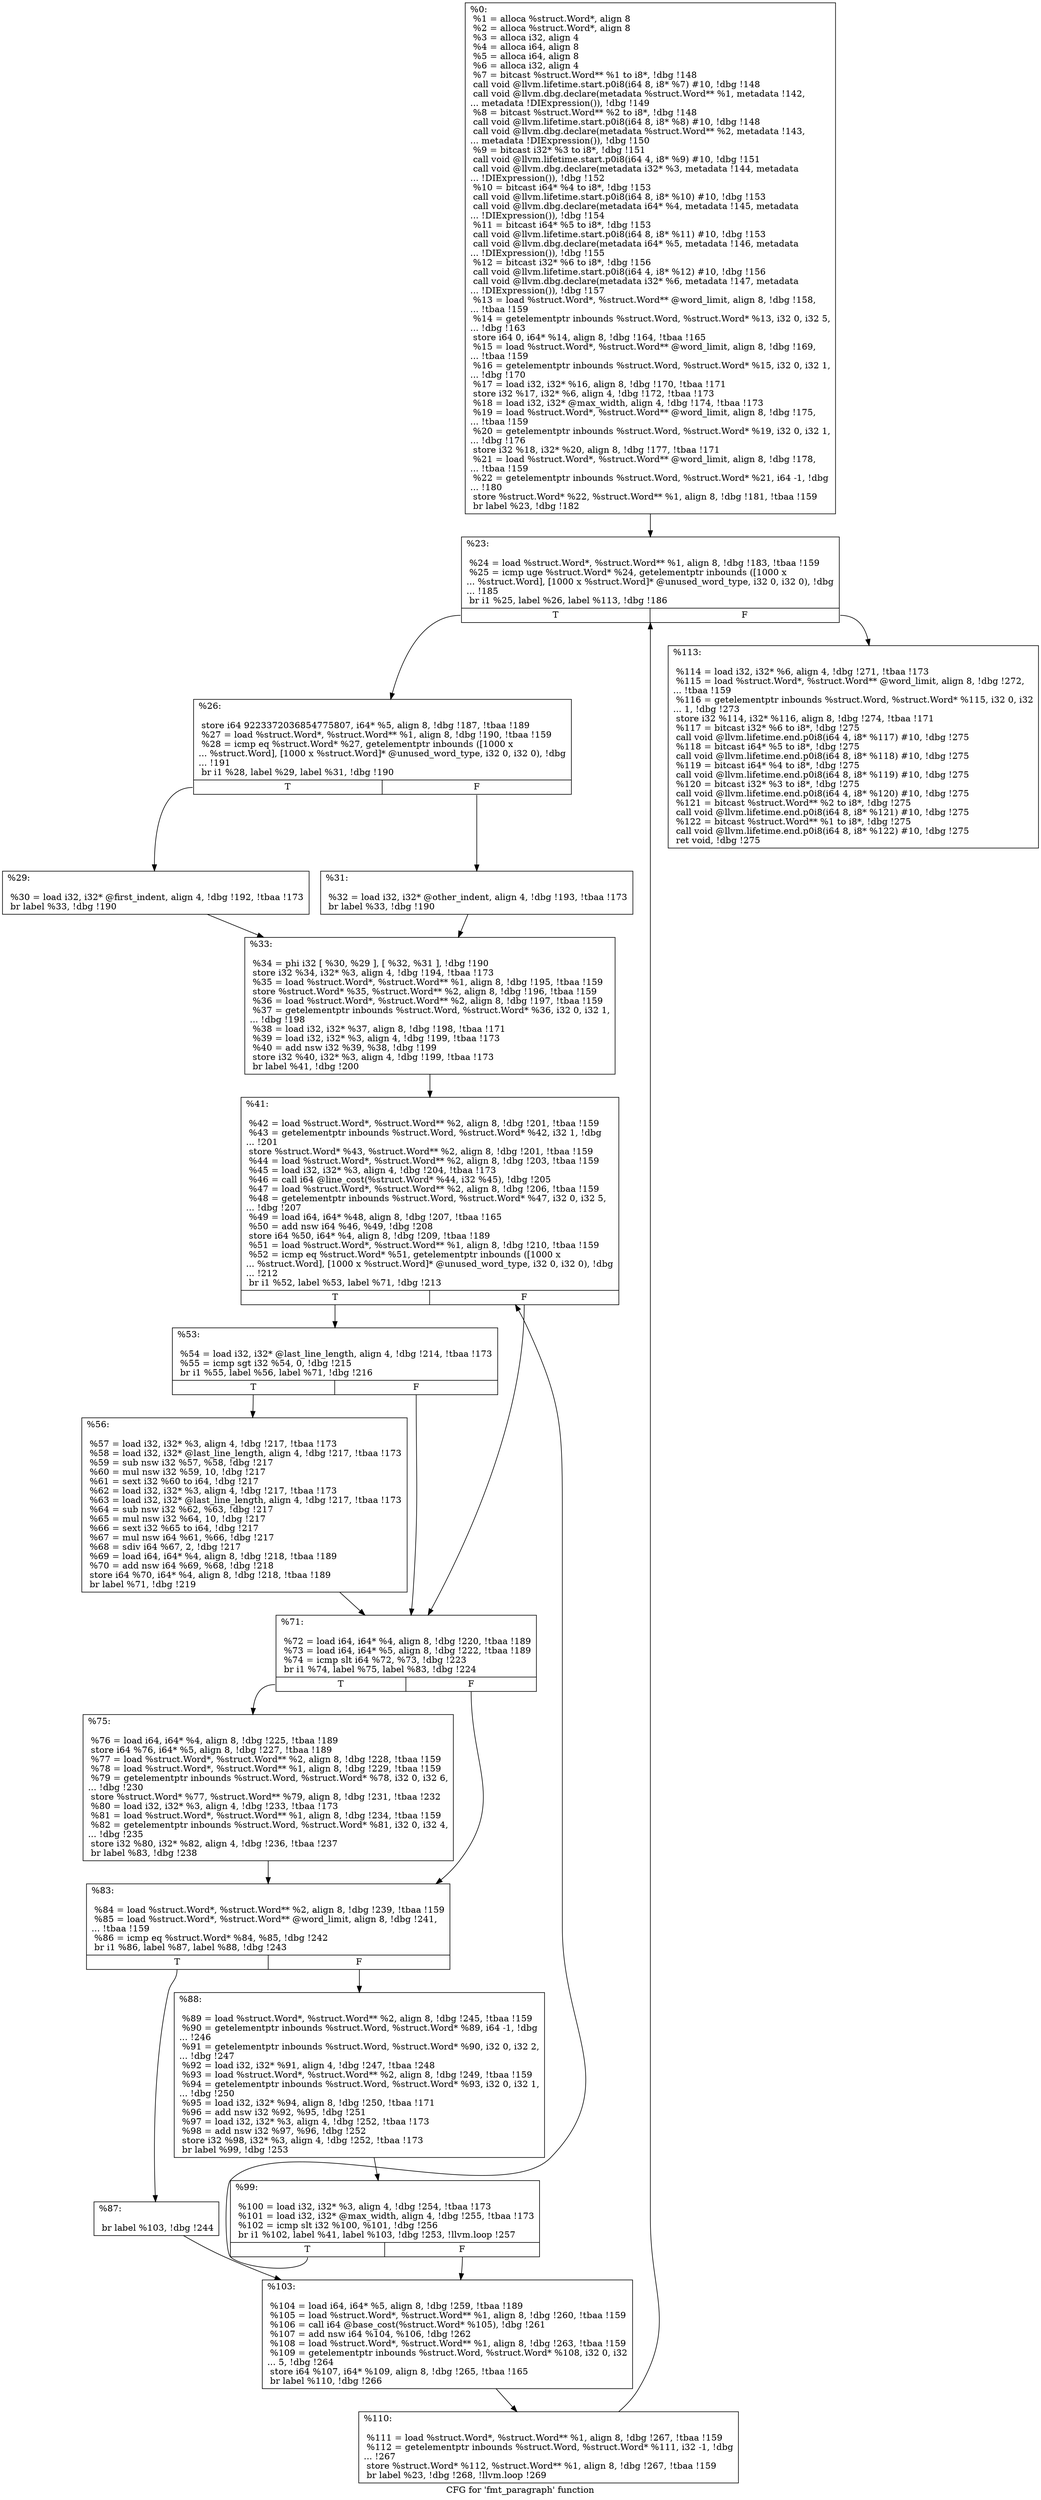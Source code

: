 digraph "CFG for 'fmt_paragraph' function" {
	label="CFG for 'fmt_paragraph' function";

	Node0xbc1a10 [shape=record,label="{%0:\l  %1 = alloca %struct.Word*, align 8\l  %2 = alloca %struct.Word*, align 8\l  %3 = alloca i32, align 4\l  %4 = alloca i64, align 8\l  %5 = alloca i64, align 8\l  %6 = alloca i32, align 4\l  %7 = bitcast %struct.Word** %1 to i8*, !dbg !148\l  call void @llvm.lifetime.start.p0i8(i64 8, i8* %7) #10, !dbg !148\l  call void @llvm.dbg.declare(metadata %struct.Word** %1, metadata !142,\l... metadata !DIExpression()), !dbg !149\l  %8 = bitcast %struct.Word** %2 to i8*, !dbg !148\l  call void @llvm.lifetime.start.p0i8(i64 8, i8* %8) #10, !dbg !148\l  call void @llvm.dbg.declare(metadata %struct.Word** %2, metadata !143,\l... metadata !DIExpression()), !dbg !150\l  %9 = bitcast i32* %3 to i8*, !dbg !151\l  call void @llvm.lifetime.start.p0i8(i64 4, i8* %9) #10, !dbg !151\l  call void @llvm.dbg.declare(metadata i32* %3, metadata !144, metadata\l... !DIExpression()), !dbg !152\l  %10 = bitcast i64* %4 to i8*, !dbg !153\l  call void @llvm.lifetime.start.p0i8(i64 8, i8* %10) #10, !dbg !153\l  call void @llvm.dbg.declare(metadata i64* %4, metadata !145, metadata\l... !DIExpression()), !dbg !154\l  %11 = bitcast i64* %5 to i8*, !dbg !153\l  call void @llvm.lifetime.start.p0i8(i64 8, i8* %11) #10, !dbg !153\l  call void @llvm.dbg.declare(metadata i64* %5, metadata !146, metadata\l... !DIExpression()), !dbg !155\l  %12 = bitcast i32* %6 to i8*, !dbg !156\l  call void @llvm.lifetime.start.p0i8(i64 4, i8* %12) #10, !dbg !156\l  call void @llvm.dbg.declare(metadata i32* %6, metadata !147, metadata\l... !DIExpression()), !dbg !157\l  %13 = load %struct.Word*, %struct.Word** @word_limit, align 8, !dbg !158,\l... !tbaa !159\l  %14 = getelementptr inbounds %struct.Word, %struct.Word* %13, i32 0, i32 5,\l... !dbg !163\l  store i64 0, i64* %14, align 8, !dbg !164, !tbaa !165\l  %15 = load %struct.Word*, %struct.Word** @word_limit, align 8, !dbg !169,\l... !tbaa !159\l  %16 = getelementptr inbounds %struct.Word, %struct.Word* %15, i32 0, i32 1,\l... !dbg !170\l  %17 = load i32, i32* %16, align 8, !dbg !170, !tbaa !171\l  store i32 %17, i32* %6, align 4, !dbg !172, !tbaa !173\l  %18 = load i32, i32* @max_width, align 4, !dbg !174, !tbaa !173\l  %19 = load %struct.Word*, %struct.Word** @word_limit, align 8, !dbg !175,\l... !tbaa !159\l  %20 = getelementptr inbounds %struct.Word, %struct.Word* %19, i32 0, i32 1,\l... !dbg !176\l  store i32 %18, i32* %20, align 8, !dbg !177, !tbaa !171\l  %21 = load %struct.Word*, %struct.Word** @word_limit, align 8, !dbg !178,\l... !tbaa !159\l  %22 = getelementptr inbounds %struct.Word, %struct.Word* %21, i64 -1, !dbg\l... !180\l  store %struct.Word* %22, %struct.Word** %1, align 8, !dbg !181, !tbaa !159\l  br label %23, !dbg !182\l}"];
	Node0xbc1a10 -> Node0xbc1b00;
	Node0xbc1b00 [shape=record,label="{%23:\l\l  %24 = load %struct.Word*, %struct.Word** %1, align 8, !dbg !183, !tbaa !159\l  %25 = icmp uge %struct.Word* %24, getelementptr inbounds ([1000 x\l... %struct.Word], [1000 x %struct.Word]* @unused_word_type, i32 0, i32 0), !dbg\l... !185\l  br i1 %25, label %26, label %113, !dbg !186\l|{<s0>T|<s1>F}}"];
	Node0xbc1b00:s0 -> Node0xbc1b50;
	Node0xbc1b00:s1 -> Node0xbc2000;
	Node0xbc1b50 [shape=record,label="{%26:\l\l  store i64 9223372036854775807, i64* %5, align 8, !dbg !187, !tbaa !189\l  %27 = load %struct.Word*, %struct.Word** %1, align 8, !dbg !190, !tbaa !159\l  %28 = icmp eq %struct.Word* %27, getelementptr inbounds ([1000 x\l... %struct.Word], [1000 x %struct.Word]* @unused_word_type, i32 0, i32 0), !dbg\l... !191\l  br i1 %28, label %29, label %31, !dbg !190\l|{<s0>T|<s1>F}}"];
	Node0xbc1b50:s0 -> Node0xbc1ba0;
	Node0xbc1b50:s1 -> Node0xbc1bf0;
	Node0xbc1ba0 [shape=record,label="{%29:\l\l  %30 = load i32, i32* @first_indent, align 4, !dbg !192, !tbaa !173\l  br label %33, !dbg !190\l}"];
	Node0xbc1ba0 -> Node0xbc1c40;
	Node0xbc1bf0 [shape=record,label="{%31:\l\l  %32 = load i32, i32* @other_indent, align 4, !dbg !193, !tbaa !173\l  br label %33, !dbg !190\l}"];
	Node0xbc1bf0 -> Node0xbc1c40;
	Node0xbc1c40 [shape=record,label="{%33:\l\l  %34 = phi i32 [ %30, %29 ], [ %32, %31 ], !dbg !190\l  store i32 %34, i32* %3, align 4, !dbg !194, !tbaa !173\l  %35 = load %struct.Word*, %struct.Word** %1, align 8, !dbg !195, !tbaa !159\l  store %struct.Word* %35, %struct.Word** %2, align 8, !dbg !196, !tbaa !159\l  %36 = load %struct.Word*, %struct.Word** %2, align 8, !dbg !197, !tbaa !159\l  %37 = getelementptr inbounds %struct.Word, %struct.Word* %36, i32 0, i32 1,\l... !dbg !198\l  %38 = load i32, i32* %37, align 8, !dbg !198, !tbaa !171\l  %39 = load i32, i32* %3, align 4, !dbg !199, !tbaa !173\l  %40 = add nsw i32 %39, %38, !dbg !199\l  store i32 %40, i32* %3, align 4, !dbg !199, !tbaa !173\l  br label %41, !dbg !200\l}"];
	Node0xbc1c40 -> Node0xbc1c90;
	Node0xbc1c90 [shape=record,label="{%41:\l\l  %42 = load %struct.Word*, %struct.Word** %2, align 8, !dbg !201, !tbaa !159\l  %43 = getelementptr inbounds %struct.Word, %struct.Word* %42, i32 1, !dbg\l... !201\l  store %struct.Word* %43, %struct.Word** %2, align 8, !dbg !201, !tbaa !159\l  %44 = load %struct.Word*, %struct.Word** %2, align 8, !dbg !203, !tbaa !159\l  %45 = load i32, i32* %3, align 4, !dbg !204, !tbaa !173\l  %46 = call i64 @line_cost(%struct.Word* %44, i32 %45), !dbg !205\l  %47 = load %struct.Word*, %struct.Word** %2, align 8, !dbg !206, !tbaa !159\l  %48 = getelementptr inbounds %struct.Word, %struct.Word* %47, i32 0, i32 5,\l... !dbg !207\l  %49 = load i64, i64* %48, align 8, !dbg !207, !tbaa !165\l  %50 = add nsw i64 %46, %49, !dbg !208\l  store i64 %50, i64* %4, align 8, !dbg !209, !tbaa !189\l  %51 = load %struct.Word*, %struct.Word** %1, align 8, !dbg !210, !tbaa !159\l  %52 = icmp eq %struct.Word* %51, getelementptr inbounds ([1000 x\l... %struct.Word], [1000 x %struct.Word]* @unused_word_type, i32 0, i32 0), !dbg\l... !212\l  br i1 %52, label %53, label %71, !dbg !213\l|{<s0>T|<s1>F}}"];
	Node0xbc1c90:s0 -> Node0xbc1ce0;
	Node0xbc1c90:s1 -> Node0xbc1d80;
	Node0xbc1ce0 [shape=record,label="{%53:\l\l  %54 = load i32, i32* @last_line_length, align 4, !dbg !214, !tbaa !173\l  %55 = icmp sgt i32 %54, 0, !dbg !215\l  br i1 %55, label %56, label %71, !dbg !216\l|{<s0>T|<s1>F}}"];
	Node0xbc1ce0:s0 -> Node0xbc1d30;
	Node0xbc1ce0:s1 -> Node0xbc1d80;
	Node0xbc1d30 [shape=record,label="{%56:\l\l  %57 = load i32, i32* %3, align 4, !dbg !217, !tbaa !173\l  %58 = load i32, i32* @last_line_length, align 4, !dbg !217, !tbaa !173\l  %59 = sub nsw i32 %57, %58, !dbg !217\l  %60 = mul nsw i32 %59, 10, !dbg !217\l  %61 = sext i32 %60 to i64, !dbg !217\l  %62 = load i32, i32* %3, align 4, !dbg !217, !tbaa !173\l  %63 = load i32, i32* @last_line_length, align 4, !dbg !217, !tbaa !173\l  %64 = sub nsw i32 %62, %63, !dbg !217\l  %65 = mul nsw i32 %64, 10, !dbg !217\l  %66 = sext i32 %65 to i64, !dbg !217\l  %67 = mul nsw i64 %61, %66, !dbg !217\l  %68 = sdiv i64 %67, 2, !dbg !217\l  %69 = load i64, i64* %4, align 8, !dbg !218, !tbaa !189\l  %70 = add nsw i64 %69, %68, !dbg !218\l  store i64 %70, i64* %4, align 8, !dbg !218, !tbaa !189\l  br label %71, !dbg !219\l}"];
	Node0xbc1d30 -> Node0xbc1d80;
	Node0xbc1d80 [shape=record,label="{%71:\l\l  %72 = load i64, i64* %4, align 8, !dbg !220, !tbaa !189\l  %73 = load i64, i64* %5, align 8, !dbg !222, !tbaa !189\l  %74 = icmp slt i64 %72, %73, !dbg !223\l  br i1 %74, label %75, label %83, !dbg !224\l|{<s0>T|<s1>F}}"];
	Node0xbc1d80:s0 -> Node0xbc1dd0;
	Node0xbc1d80:s1 -> Node0xbc1e20;
	Node0xbc1dd0 [shape=record,label="{%75:\l\l  %76 = load i64, i64* %4, align 8, !dbg !225, !tbaa !189\l  store i64 %76, i64* %5, align 8, !dbg !227, !tbaa !189\l  %77 = load %struct.Word*, %struct.Word** %2, align 8, !dbg !228, !tbaa !159\l  %78 = load %struct.Word*, %struct.Word** %1, align 8, !dbg !229, !tbaa !159\l  %79 = getelementptr inbounds %struct.Word, %struct.Word* %78, i32 0, i32 6,\l... !dbg !230\l  store %struct.Word* %77, %struct.Word** %79, align 8, !dbg !231, !tbaa !232\l  %80 = load i32, i32* %3, align 4, !dbg !233, !tbaa !173\l  %81 = load %struct.Word*, %struct.Word** %1, align 8, !dbg !234, !tbaa !159\l  %82 = getelementptr inbounds %struct.Word, %struct.Word* %81, i32 0, i32 4,\l... !dbg !235\l  store i32 %80, i32* %82, align 4, !dbg !236, !tbaa !237\l  br label %83, !dbg !238\l}"];
	Node0xbc1dd0 -> Node0xbc1e20;
	Node0xbc1e20 [shape=record,label="{%83:\l\l  %84 = load %struct.Word*, %struct.Word** %2, align 8, !dbg !239, !tbaa !159\l  %85 = load %struct.Word*, %struct.Word** @word_limit, align 8, !dbg !241,\l... !tbaa !159\l  %86 = icmp eq %struct.Word* %84, %85, !dbg !242\l  br i1 %86, label %87, label %88, !dbg !243\l|{<s0>T|<s1>F}}"];
	Node0xbc1e20:s0 -> Node0xbc1e70;
	Node0xbc1e20:s1 -> Node0xbc1ec0;
	Node0xbc1e70 [shape=record,label="{%87:\l\l  br label %103, !dbg !244\l}"];
	Node0xbc1e70 -> Node0xbc1f60;
	Node0xbc1ec0 [shape=record,label="{%88:\l\l  %89 = load %struct.Word*, %struct.Word** %2, align 8, !dbg !245, !tbaa !159\l  %90 = getelementptr inbounds %struct.Word, %struct.Word* %89, i64 -1, !dbg\l... !246\l  %91 = getelementptr inbounds %struct.Word, %struct.Word* %90, i32 0, i32 2,\l... !dbg !247\l  %92 = load i32, i32* %91, align 4, !dbg !247, !tbaa !248\l  %93 = load %struct.Word*, %struct.Word** %2, align 8, !dbg !249, !tbaa !159\l  %94 = getelementptr inbounds %struct.Word, %struct.Word* %93, i32 0, i32 1,\l... !dbg !250\l  %95 = load i32, i32* %94, align 8, !dbg !250, !tbaa !171\l  %96 = add nsw i32 %92, %95, !dbg !251\l  %97 = load i32, i32* %3, align 4, !dbg !252, !tbaa !173\l  %98 = add nsw i32 %97, %96, !dbg !252\l  store i32 %98, i32* %3, align 4, !dbg !252, !tbaa !173\l  br label %99, !dbg !253\l}"];
	Node0xbc1ec0 -> Node0xbc1f10;
	Node0xbc1f10 [shape=record,label="{%99:\l\l  %100 = load i32, i32* %3, align 4, !dbg !254, !tbaa !173\l  %101 = load i32, i32* @max_width, align 4, !dbg !255, !tbaa !173\l  %102 = icmp slt i32 %100, %101, !dbg !256\l  br i1 %102, label %41, label %103, !dbg !253, !llvm.loop !257\l|{<s0>T|<s1>F}}"];
	Node0xbc1f10:s0 -> Node0xbc1c90;
	Node0xbc1f10:s1 -> Node0xbc1f60;
	Node0xbc1f60 [shape=record,label="{%103:\l\l  %104 = load i64, i64* %5, align 8, !dbg !259, !tbaa !189\l  %105 = load %struct.Word*, %struct.Word** %1, align 8, !dbg !260, !tbaa !159\l  %106 = call i64 @base_cost(%struct.Word* %105), !dbg !261\l  %107 = add nsw i64 %104, %106, !dbg !262\l  %108 = load %struct.Word*, %struct.Word** %1, align 8, !dbg !263, !tbaa !159\l  %109 = getelementptr inbounds %struct.Word, %struct.Word* %108, i32 0, i32\l... 5, !dbg !264\l  store i64 %107, i64* %109, align 8, !dbg !265, !tbaa !165\l  br label %110, !dbg !266\l}"];
	Node0xbc1f60 -> Node0xbc1fb0;
	Node0xbc1fb0 [shape=record,label="{%110:\l\l  %111 = load %struct.Word*, %struct.Word** %1, align 8, !dbg !267, !tbaa !159\l  %112 = getelementptr inbounds %struct.Word, %struct.Word* %111, i32 -1, !dbg\l... !267\l  store %struct.Word* %112, %struct.Word** %1, align 8, !dbg !267, !tbaa !159\l  br label %23, !dbg !268, !llvm.loop !269\l}"];
	Node0xbc1fb0 -> Node0xbc1b00;
	Node0xbc2000 [shape=record,label="{%113:\l\l  %114 = load i32, i32* %6, align 4, !dbg !271, !tbaa !173\l  %115 = load %struct.Word*, %struct.Word** @word_limit, align 8, !dbg !272,\l... !tbaa !159\l  %116 = getelementptr inbounds %struct.Word, %struct.Word* %115, i32 0, i32\l... 1, !dbg !273\l  store i32 %114, i32* %116, align 8, !dbg !274, !tbaa !171\l  %117 = bitcast i32* %6 to i8*, !dbg !275\l  call void @llvm.lifetime.end.p0i8(i64 4, i8* %117) #10, !dbg !275\l  %118 = bitcast i64* %5 to i8*, !dbg !275\l  call void @llvm.lifetime.end.p0i8(i64 8, i8* %118) #10, !dbg !275\l  %119 = bitcast i64* %4 to i8*, !dbg !275\l  call void @llvm.lifetime.end.p0i8(i64 8, i8* %119) #10, !dbg !275\l  %120 = bitcast i32* %3 to i8*, !dbg !275\l  call void @llvm.lifetime.end.p0i8(i64 4, i8* %120) #10, !dbg !275\l  %121 = bitcast %struct.Word** %2 to i8*, !dbg !275\l  call void @llvm.lifetime.end.p0i8(i64 8, i8* %121) #10, !dbg !275\l  %122 = bitcast %struct.Word** %1 to i8*, !dbg !275\l  call void @llvm.lifetime.end.p0i8(i64 8, i8* %122) #10, !dbg !275\l  ret void, !dbg !275\l}"];
}
